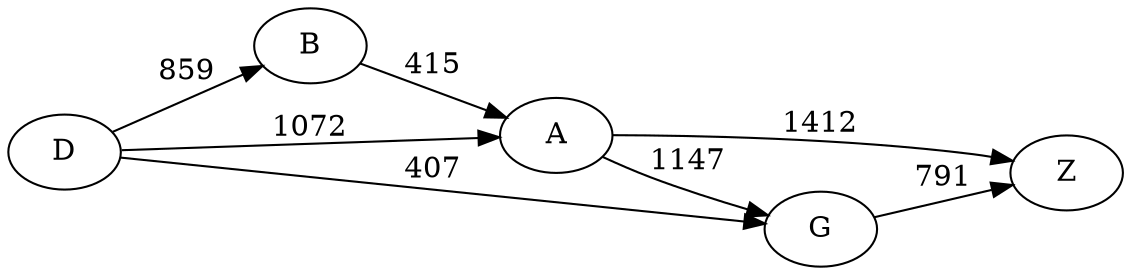digraph G {
	rankdir=LR size="8,5"
	D
	A
	D -> A [label=1072]
	D
	G
	D -> G [label=407]
	D
	B
	D -> B [label=859]
	A
	Z
	A -> Z [label=1412]
	A
	G
	A -> G [label=1147]
	G
	Z
	G -> Z [label=791]
	B
	A
	B -> A [label=415]
}
